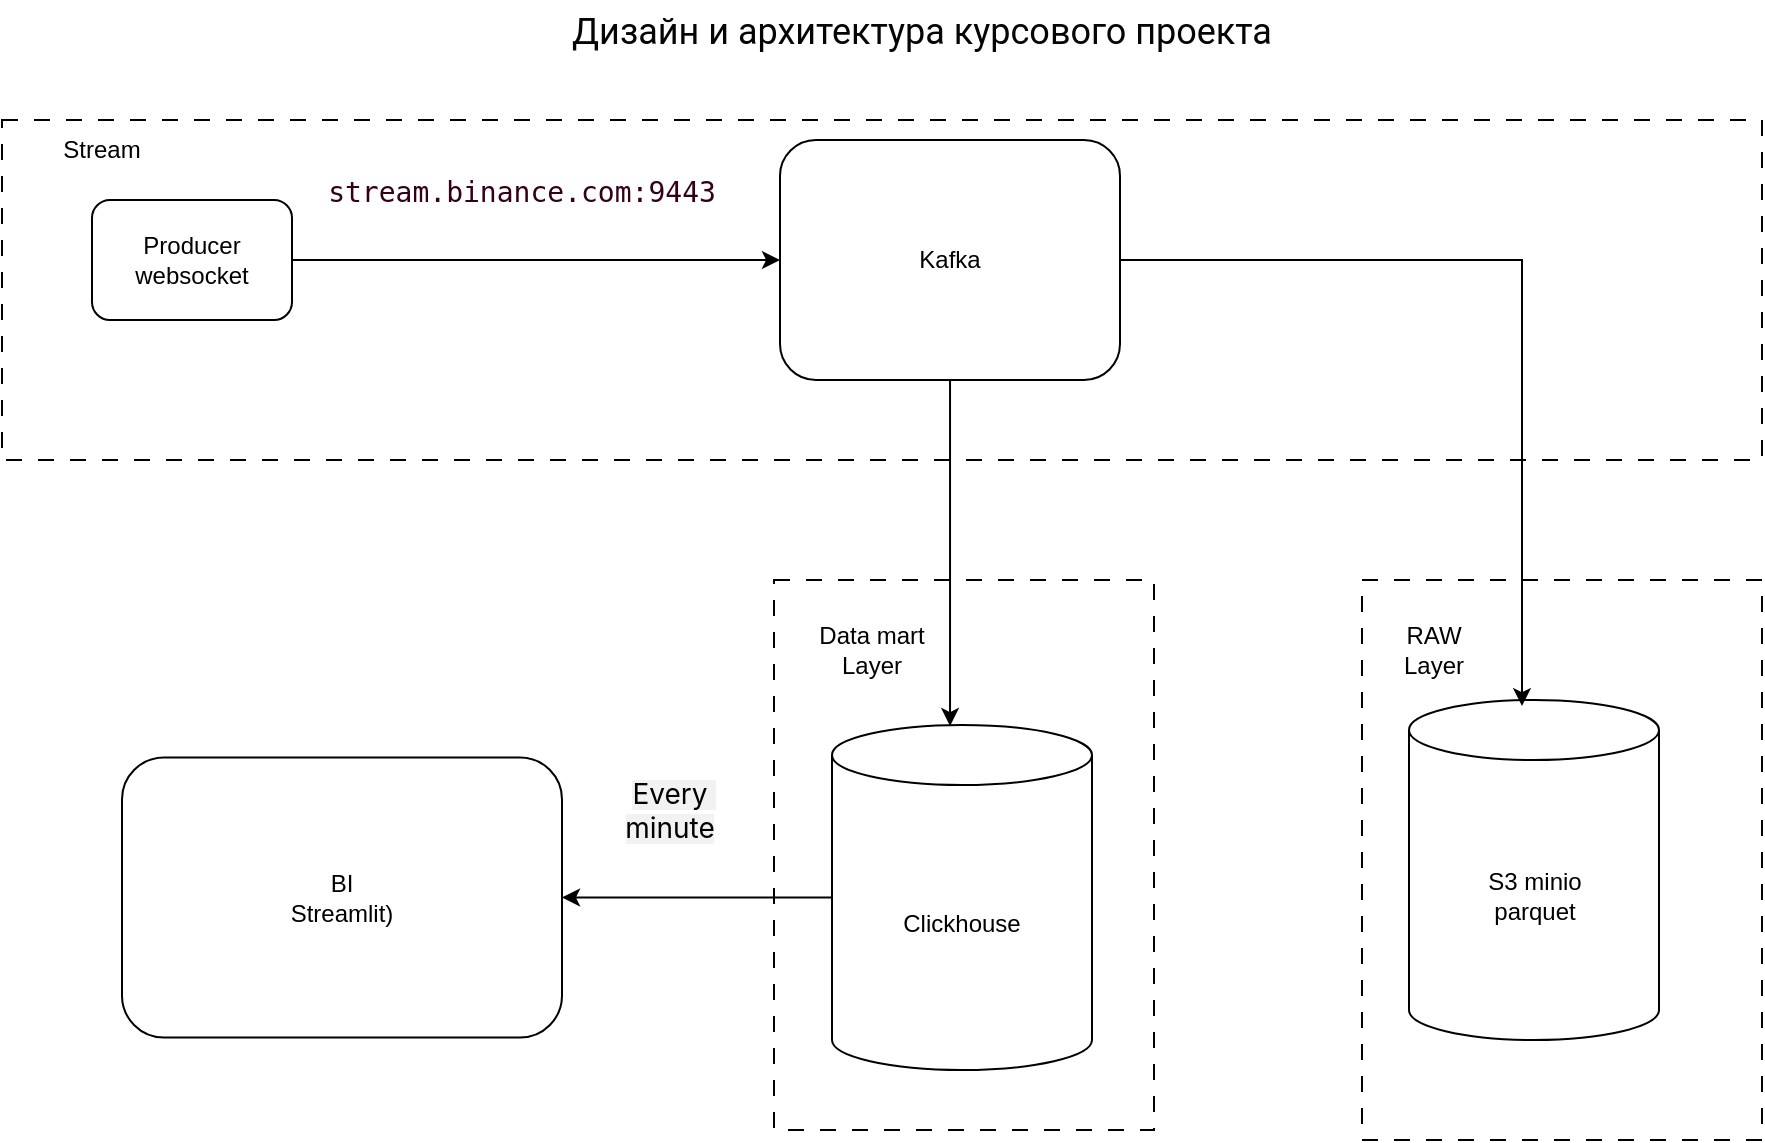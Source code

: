 <mxfile version="26.2.15">
  <diagram name="Страница — 1" id="x9U70hYu5tNN51U9HGru">
    <mxGraphModel dx="2066" dy="1195" grid="1" gridSize="10" guides="1" tooltips="1" connect="1" arrows="1" fold="1" page="1" pageScale="1" pageWidth="827" pageHeight="1169" math="0" shadow="0">
      <root>
        <mxCell id="0" />
        <mxCell id="1" parent="0" />
        <mxCell id="XIXhQvEFovdF97oVQOTi-38" value="" style="rounded=0;whiteSpace=wrap;html=1;dashed=1;dashPattern=8 8;" parent="1" vertex="1">
          <mxGeometry x="466" y="400" width="190" height="275" as="geometry" />
        </mxCell>
        <mxCell id="XIXhQvEFovdF97oVQOTi-29" value="" style="rounded=0;whiteSpace=wrap;html=1;dashed=1;dashPattern=8 8;" parent="1" vertex="1">
          <mxGeometry x="80" y="170" width="880" height="170" as="geometry" />
        </mxCell>
        <mxCell id="XIXhQvEFovdF97oVQOTi-27" value="" style="rounded=0;whiteSpace=wrap;html=1;dashed=1;dashPattern=8 8;" parent="1" vertex="1">
          <mxGeometry x="760" y="400" width="200" height="280" as="geometry" />
        </mxCell>
        <mxCell id="XIXhQvEFovdF97oVQOTi-1" value="S3 minio&lt;div&gt;parquet&lt;/div&gt;" style="shape=cylinder3;whiteSpace=wrap;html=1;boundedLbl=1;backgroundOutline=1;size=15;" parent="1" vertex="1">
          <mxGeometry x="783.5" y="460" width="125" height="170" as="geometry" />
        </mxCell>
        <mxCell id="XIXhQvEFovdF97oVQOTi-46" style="edgeStyle=orthogonalEdgeStyle;rounded=0;orthogonalLoop=1;jettySize=auto;html=1;entryX=0;entryY=0.5;entryDx=0;entryDy=0;" parent="1" source="XIXhQvEFovdF97oVQOTi-2" target="XIXhQvEFovdF97oVQOTi-31" edge="1">
          <mxGeometry relative="1" as="geometry" />
        </mxCell>
        <UserObject label="Producer&lt;div&gt;websocket&lt;/div&gt;" id="XIXhQvEFovdF97oVQOTi-2">
          <mxCell style="rounded=1;whiteSpace=wrap;html=1;" parent="1" vertex="1">
            <mxGeometry x="125" y="210" width="100" height="60" as="geometry" />
          </mxCell>
        </UserObject>
        <mxCell id="Acfzyy95tpVNihmQAl1B-3" style="edgeStyle=orthogonalEdgeStyle;rounded=0;orthogonalLoop=1;jettySize=auto;html=1;exitX=0;exitY=0.5;exitDx=0;exitDy=0;exitPerimeter=0;" parent="1" source="XIXhQvEFovdF97oVQOTi-13" target="XIXhQvEFovdF97oVQOTi-52" edge="1">
          <mxGeometry relative="1" as="geometry" />
        </mxCell>
        <mxCell id="XIXhQvEFovdF97oVQOTi-13" value="Clickhouse" style="shape=cylinder3;whiteSpace=wrap;html=1;boundedLbl=1;backgroundOutline=1;size=15;" parent="1" vertex="1">
          <mxGeometry x="495" y="472.5" width="130" height="172.5" as="geometry" />
        </mxCell>
        <mxCell id="XIXhQvEFovdF97oVQOTi-24" value="&lt;span style=&quot;color: rgb(5, 5, 5); font-family: Roboto, sans-serif; font-size: 18px; text-align: start;&quot;&gt;Дизайн и архитектура курсового проекта&lt;/span&gt;" style="text;html=1;align=center;verticalAlign=middle;whiteSpace=wrap;rounded=0;" parent="1" vertex="1">
          <mxGeometry x="310" y="110" width="460" height="30" as="geometry" />
        </mxCell>
        <mxCell id="XIXhQvEFovdF97oVQOTi-28" value="RAW Layer" style="text;html=1;align=center;verticalAlign=middle;whiteSpace=wrap;rounded=0;" parent="1" vertex="1">
          <mxGeometry x="766" y="420" width="60" height="30" as="geometry" />
        </mxCell>
        <mxCell id="XIXhQvEFovdF97oVQOTi-30" value="Stream" style="text;html=1;align=center;verticalAlign=middle;whiteSpace=wrap;rounded=0;" parent="1" vertex="1">
          <mxGeometry x="100" y="170" width="60" height="30" as="geometry" />
        </mxCell>
        <mxCell id="XIXhQvEFovdF97oVQOTi-31" value="Kafka" style="rounded=1;whiteSpace=wrap;html=1;" parent="1" vertex="1">
          <mxGeometry x="469" y="180" width="170" height="120" as="geometry" />
        </mxCell>
        <mxCell id="XIXhQvEFovdF97oVQOTi-39" value="Data mart Layer" style="text;html=1;align=center;verticalAlign=middle;whiteSpace=wrap;rounded=0;" parent="1" vertex="1">
          <mxGeometry x="480" y="420" width="70" height="30" as="geometry" />
        </mxCell>
        <mxCell id="XIXhQvEFovdF97oVQOTi-41" value="&lt;div style=&quot;font-family: &amp;quot;Droid Sans Mono&amp;quot;, &amp;quot;monospace&amp;quot;, monospace; font-size: 14px; line-height: 19px; white-space: pre;&quot;&gt;&lt;span style=&quot;&quot;&gt;stream.binance.com:9443&lt;/span&gt;&lt;/div&gt;&lt;div style=&quot;font-family: &amp;quot;Droid Sans Mono&amp;quot;, &amp;quot;monospace&amp;quot;, monospace; font-size: 14px; line-height: 19px; white-space: pre;&quot;&gt;&lt;span style=&quot;&quot;&gt;&lt;br&gt;&lt;/span&gt;&lt;/div&gt;" style="text;html=1;align=center;verticalAlign=middle;whiteSpace=wrap;rounded=0;fontColor=#33001A;" parent="1" vertex="1">
          <mxGeometry x="310" y="200" width="60" height="30" as="geometry" />
        </mxCell>
        <mxCell id="XIXhQvEFovdF97oVQOTi-44" value="&lt;span style=&quot;font-family: &amp;quot;YS Text&amp;quot;, -apple-system, BlinkMacSystemFont, Arial, Helvetica, &amp;quot;Arial Unicode MS&amp;quot;, sans-serif; text-align: start; white-space-collapse: preserve; background-color: rgba(0, 0, 0, 0.05);&quot;&gt;&lt;font style=&quot;font-size: 14px;&quot;&gt;Every minute&lt;/font&gt;&lt;/span&gt;" style="text;html=1;align=center;verticalAlign=middle;whiteSpace=wrap;rounded=0;" parent="1" vertex="1">
          <mxGeometry x="384" y="500" width="60" height="30" as="geometry" />
        </mxCell>
        <mxCell id="XIXhQvEFovdF97oVQOTi-51" style="edgeStyle=orthogonalEdgeStyle;rounded=0;orthogonalLoop=1;jettySize=auto;html=1;entryX=0.452;entryY=0.018;entryDx=0;entryDy=0;entryPerimeter=0;" parent="1" source="XIXhQvEFovdF97oVQOTi-31" target="XIXhQvEFovdF97oVQOTi-1" edge="1">
          <mxGeometry relative="1" as="geometry" />
        </mxCell>
        <mxCell id="XIXhQvEFovdF97oVQOTi-52" value="BI&lt;div&gt;&lt;span style=&quot;background-color: transparent; color: light-dark(rgb(0, 0, 0), rgb(255, 255, 255));&quot;&gt;Streamlit)&lt;/span&gt;&lt;/div&gt;" style="rounded=1;whiteSpace=wrap;html=1;" parent="1" vertex="1">
          <mxGeometry x="140" y="488.75" width="220" height="140" as="geometry" />
        </mxCell>
        <mxCell id="Acfzyy95tpVNihmQAl1B-4" style="edgeStyle=orthogonalEdgeStyle;rounded=0;orthogonalLoop=1;jettySize=auto;html=1;entryX=0.454;entryY=0.003;entryDx=0;entryDy=0;entryPerimeter=0;" parent="1" source="XIXhQvEFovdF97oVQOTi-31" target="XIXhQvEFovdF97oVQOTi-13" edge="1">
          <mxGeometry relative="1" as="geometry" />
        </mxCell>
      </root>
    </mxGraphModel>
  </diagram>
</mxfile>
